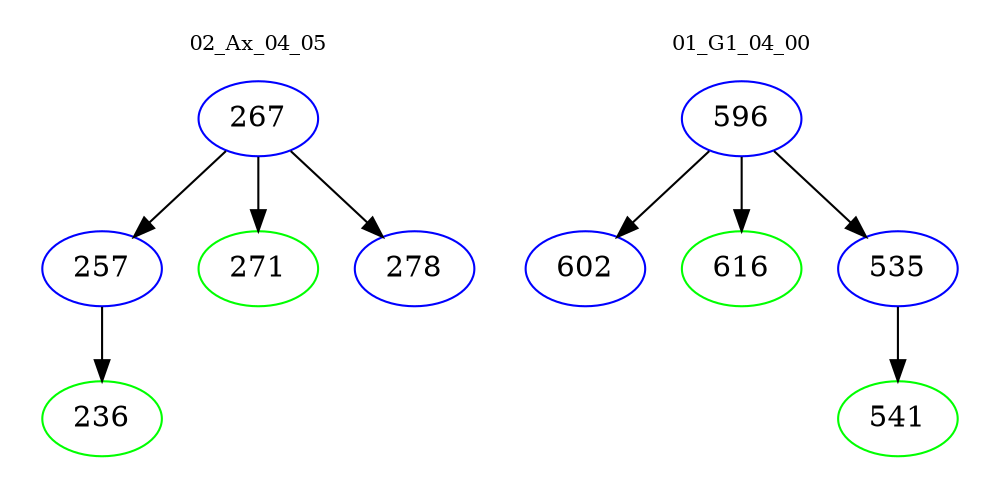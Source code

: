 digraph{
subgraph cluster_0 {
color = white
label = "02_Ax_04_05";
fontsize=10;
T0_267 [label="267", color="blue"]
T0_267 -> T0_257 [color="black"]
T0_257 [label="257", color="blue"]
T0_257 -> T0_236 [color="black"]
T0_236 [label="236", color="green"]
T0_267 -> T0_271 [color="black"]
T0_271 [label="271", color="green"]
T0_267 -> T0_278 [color="black"]
T0_278 [label="278", color="blue"]
}
subgraph cluster_1 {
color = white
label = "01_G1_04_00";
fontsize=10;
T1_596 [label="596", color="blue"]
T1_596 -> T1_602 [color="black"]
T1_602 [label="602", color="blue"]
T1_596 -> T1_616 [color="black"]
T1_616 [label="616", color="green"]
T1_596 -> T1_535 [color="black"]
T1_535 [label="535", color="blue"]
T1_535 -> T1_541 [color="black"]
T1_541 [label="541", color="green"]
}
}
